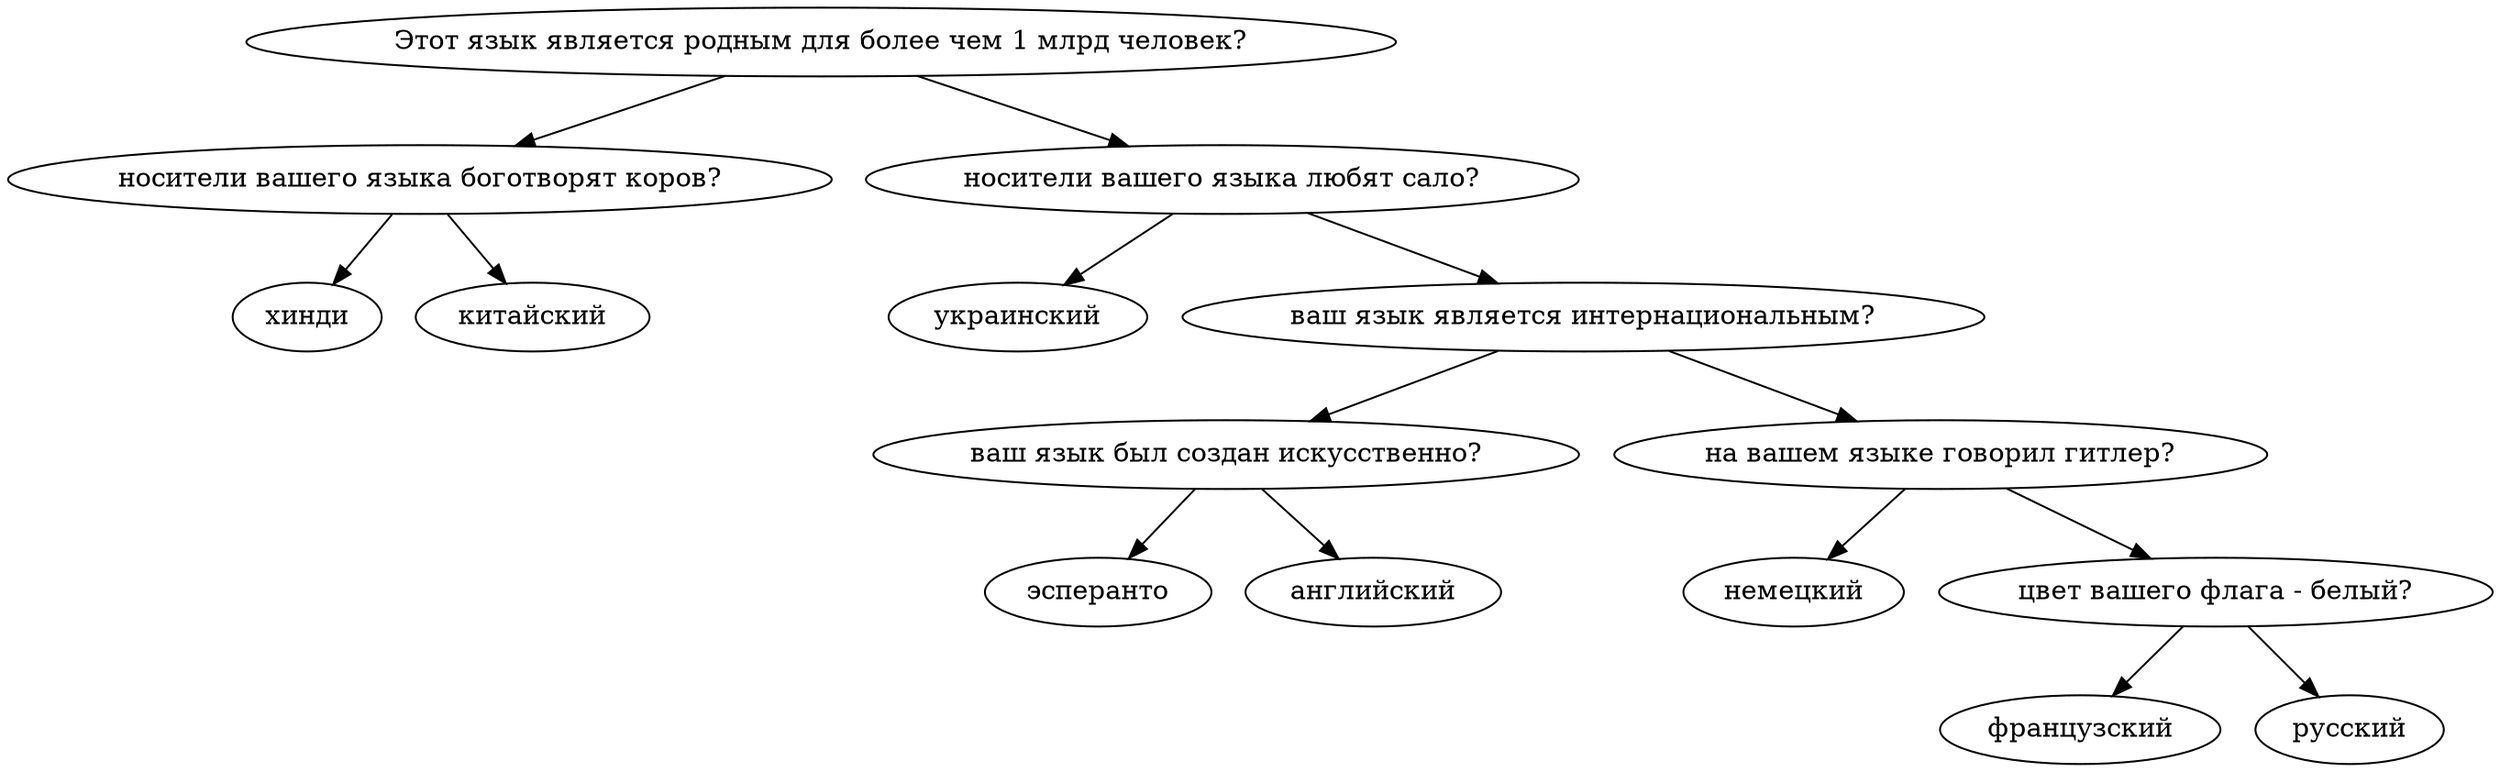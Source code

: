 // Дерево вопросов
digraph {
	"['Этот язык является родным для более чем 1 млрд человек?', ['носители вашего языка боготворят коров?', 'хинди', 'китайский'], ['носители вашего языка любят сало?', 'украинский', ['ваш язык является интернациональным?', ['ваш язык был создан искусственно?', 'эсперанто', 'английский'], ['на вашем языке говорил гитлер?', 'немецкий', ['цвет вашего флага - белый?', 'французский', 'русский']]]]]" [label="Этот язык является родным для более чем 1 млрд человек?"]
	"['Этот язык является родным для более чем 1 млрд человек?', ['носители вашего языка боготворят коров?', 'хинди', 'китайский'], ['носители вашего языка любят сало?', 'украинский', ['ваш язык является интернациональным?', ['ваш язык был создан искусственно?', 'эсперанто', 'английский'], ['на вашем языке говорил гитлер?', 'немецкий', ['цвет вашего флага - белый?', 'французский', 'русский']]]]]" -> "['носители вашего языка боготворят коров?', 'хинди', 'китайский']"
	"['носители вашего языка боготворят коров?', 'хинди', 'китайский']" [label="носители вашего языка боготворят коров?"]
	"['носители вашего языка боготворят коров?', 'хинди', 'китайский']" -> "хинди"
	"хинди" [label="хинди"]
	"['носители вашего языка боготворят коров?', 'хинди', 'китайский']" [label="носители вашего языка боготворят коров?"]
	"['носители вашего языка боготворят коров?', 'хинди', 'китайский']" -> "китайский"
	"китайский" [label="китайский"]
	"['Этот язык является родным для более чем 1 млрд человек?', ['носители вашего языка боготворят коров?', 'хинди', 'китайский'], ['носители вашего языка любят сало?', 'украинский', ['ваш язык является интернациональным?', ['ваш язык был создан искусственно?', 'эсперанто', 'английский'], ['на вашем языке говорил гитлер?', 'немецкий', ['цвет вашего флага - белый?', 'французский', 'русский']]]]]" [label="Этот язык является родным для более чем 1 млрд человек?"]
	"['Этот язык является родным для более чем 1 млрд человек?', ['носители вашего языка боготворят коров?', 'хинди', 'китайский'], ['носители вашего языка любят сало?', 'украинский', ['ваш язык является интернациональным?', ['ваш язык был создан искусственно?', 'эсперанто', 'английский'], ['на вашем языке говорил гитлер?', 'немецкий', ['цвет вашего флага - белый?', 'французский', 'русский']]]]]" -> "['носители вашего языка любят сало?', 'украинский', ['ваш язык является интернациональным?', ['ваш язык был создан искусственно?', 'эсперанто', 'английский'], ['на вашем языке говорил гитлер?', 'немецкий', ['цвет вашего флага - белый?', 'французский', 'русский']]]]"
	"['носители вашего языка любят сало?', 'украинский', ['ваш язык является интернациональным?', ['ваш язык был создан искусственно?', 'эсперанто', 'английский'], ['на вашем языке говорил гитлер?', 'немецкий', ['цвет вашего флага - белый?', 'французский', 'русский']]]]" [label="носители вашего языка любят сало?"]
	"['носители вашего языка любят сало?', 'украинский', ['ваш язык является интернациональным?', ['ваш язык был создан искусственно?', 'эсперанто', 'английский'], ['на вашем языке говорил гитлер?', 'немецкий', ['цвет вашего флага - белый?', 'французский', 'русский']]]]" -> "украинский"
	"украинский" [label="украинский"]
	"['носители вашего языка любят сало?', 'украинский', ['ваш язык является интернациональным?', ['ваш язык был создан искусственно?', 'эсперанто', 'английский'], ['на вашем языке говорил гитлер?', 'немецкий', ['цвет вашего флага - белый?', 'французский', 'русский']]]]" [label="носители вашего языка любят сало?"]
	"['носители вашего языка любят сало?', 'украинский', ['ваш язык является интернациональным?', ['ваш язык был создан искусственно?', 'эсперанто', 'английский'], ['на вашем языке говорил гитлер?', 'немецкий', ['цвет вашего флага - белый?', 'французский', 'русский']]]]" -> "['ваш язык является интернациональным?', ['ваш язык был создан искусственно?', 'эсперанто', 'английский'], ['на вашем языке говорил гитлер?', 'немецкий', ['цвет вашего флага - белый?', 'французский', 'русский']]]"
	"['ваш язык является интернациональным?', ['ваш язык был создан искусственно?', 'эсперанто', 'английский'], ['на вашем языке говорил гитлер?', 'немецкий', ['цвет вашего флага - белый?', 'французский', 'русский']]]" [label="ваш язык является интернациональным?"]
	"['ваш язык является интернациональным?', ['ваш язык был создан искусственно?', 'эсперанто', 'английский'], ['на вашем языке говорил гитлер?', 'немецкий', ['цвет вашего флага - белый?', 'французский', 'русский']]]" -> "['ваш язык был создан искусственно?', 'эсперанто', 'английский']"
	"['ваш язык был создан искусственно?', 'эсперанто', 'английский']" [label="ваш язык был создан искусственно?"]
	"['ваш язык был создан искусственно?', 'эсперанто', 'английский']" -> "эсперанто"
	"эсперанто" [label="эсперанто"]
	"['ваш язык был создан искусственно?', 'эсперанто', 'английский']" [label="ваш язык был создан искусственно?"]
	"['ваш язык был создан искусственно?', 'эсперанто', 'английский']" -> "английский"
	"английский" [label="английский"]
	"['ваш язык является интернациональным?', ['ваш язык был создан искусственно?', 'эсперанто', 'английский'], ['на вашем языке говорил гитлер?', 'немецкий', ['цвет вашего флага - белый?', 'французский', 'русский']]]" [label="ваш язык является интернациональным?"]
	"['ваш язык является интернациональным?', ['ваш язык был создан искусственно?', 'эсперанто', 'английский'], ['на вашем языке говорил гитлер?', 'немецкий', ['цвет вашего флага - белый?', 'французский', 'русский']]]" -> "['на вашем языке говорил гитлер?', 'немецкий', ['цвет вашего флага - белый?', 'французский', 'русский']]"
	"['на вашем языке говорил гитлер?', 'немецкий', ['цвет вашего флага - белый?', 'французский', 'русский']]" [label="на вашем языке говорил гитлер?"]
	"['на вашем языке говорил гитлер?', 'немецкий', ['цвет вашего флага - белый?', 'французский', 'русский']]" -> "немецкий"
	"немецкий" [label="немецкий"]
	"['на вашем языке говорил гитлер?', 'немецкий', ['цвет вашего флага - белый?', 'французский', 'русский']]" [label="на вашем языке говорил гитлер?"]
	"['на вашем языке говорил гитлер?', 'немецкий', ['цвет вашего флага - белый?', 'французский', 'русский']]" -> "['цвет вашего флага - белый?', 'французский', 'русский']"
	"['цвет вашего флага - белый?', 'французский', 'русский']" [label="цвет вашего флага - белый?"]
	"['цвет вашего флага - белый?', 'французский', 'русский']" -> "французский"
	"французский" [label="французский"]
	"['цвет вашего флага - белый?', 'французский', 'русский']" [label="цвет вашего флага - белый?"]
	"['цвет вашего флага - белый?', 'французский', 'русский']" -> "русский"
	"русский" [label="русский"]
}
